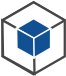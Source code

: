 <?xml version="1.0" encoding="UTF-8"?>
<dia:diagram xmlns:dia="http://www.lysator.liu.se/~alla/dia/">
  <dia:layer name="Fondo" visible="true" active="true">
    <dia:group>
      <dia:group>
        <dia:group>
          <dia:object type="Standard - Polygon" version="0" id="O0">
            <dia:attribute name="obj_pos">
              <dia:point val="2.499,4.3"/>
            </dia:attribute>
            <dia:attribute name="obj_bb">
              <dia:rectangle val="0.884,0.634;4.116,4.366"/>
            </dia:attribute>
            <dia:attribute name="poly_points">
              <dia:point val="2.499,4.3"/>
              <dia:point val="0.941,3.4"/>
              <dia:point val="0.941,1.599"/>
              <dia:point val="2.501,0.7"/>
              <dia:point val="4.059,1.601"/>
              <dia:point val="4.059,3.401"/>
            </dia:attribute>
            <dia:attribute name="line_color">
              <dia:color val="#464646"/>
            </dia:attribute>
            <dia:attribute name="line_width">
              <dia:real val="0.114"/>
            </dia:attribute>
            <dia:attribute name="show_background">
              <dia:boolean val="true"/>
            </dia:attribute>
          </dia:object>
          <dia:object type="Standard - Polygon" version="0" id="O1">
            <dia:attribute name="obj_pos">
              <dia:point val="0.942,1.599"/>
            </dia:attribute>
            <dia:attribute name="obj_bb">
              <dia:rectangle val="0.885,0.634;4.115,2.566"/>
            </dia:attribute>
            <dia:attribute name="poly_points">
              <dia:point val="0.942,1.599"/>
              <dia:point val="0.942,1.6"/>
              <dia:point val="2.499,2.5"/>
              <dia:point val="4.059,1.601"/>
              <dia:point val="4.059,1.6"/>
              <dia:point val="2.501,0.7"/>
            </dia:attribute>
            <dia:attribute name="line_color">
              <dia:color val="#464646"/>
            </dia:attribute>
            <dia:attribute name="line_width">
              <dia:real val="0.114"/>
            </dia:attribute>
            <dia:attribute name="show_background">
              <dia:boolean val="true"/>
            </dia:attribute>
          </dia:object>
          <dia:object type="Standard - Polygon" version="0" id="O2">
            <dia:attribute name="obj_pos">
              <dia:point val="0.941,1.6"/>
            </dia:attribute>
            <dia:attribute name="obj_bb">
              <dia:rectangle val="0.883,1.534;2.602,4.342"/>
            </dia:attribute>
            <dia:attribute name="poly_points">
              <dia:point val="0.941,1.6"/>
              <dia:point val="0.941,1.6"/>
              <dia:point val="0.971,3.399"/>
              <dia:point val="2.545,4.273"/>
              <dia:point val="2.545,4.273"/>
              <dia:point val="2.515,2.474"/>
            </dia:attribute>
            <dia:attribute name="line_color">
              <dia:color val="#464646"/>
            </dia:attribute>
            <dia:attribute name="line_width">
              <dia:real val="0.114"/>
            </dia:attribute>
            <dia:attribute name="show_background">
              <dia:boolean val="true"/>
            </dia:attribute>
          </dia:object>
        </dia:group>
        <dia:group>
          <dia:object type="Standard - Polygon" version="0" id="O3">
            <dia:attribute name="obj_pos">
              <dia:point val="2.5,3.484"/>
            </dia:attribute>
            <dia:attribute name="obj_bb">
              <dia:rectangle val="1.61,1.472;3.391,3.528"/>
            </dia:attribute>
            <dia:attribute name="poly_points">
              <dia:point val="2.5,3.484"/>
              <dia:point val="1.648,2.992"/>
              <dia:point val="1.648,2.008"/>
              <dia:point val="2.5,1.516"/>
              <dia:point val="3.353,2.008"/>
              <dia:point val="3.352,2.993"/>
            </dia:attribute>
            <dia:attribute name="line_color">
              <dia:color val="#ffffff"/>
            </dia:attribute>
            <dia:attribute name="line_width">
              <dia:real val="0.076"/>
            </dia:attribute>
            <dia:attribute name="inner_color">
              <dia:color val="#115193"/>
            </dia:attribute>
            <dia:attribute name="show_background">
              <dia:boolean val="true"/>
            </dia:attribute>
          </dia:object>
          <dia:object type="Standard - Polygon" version="0" id="O4">
            <dia:attribute name="obj_pos">
              <dia:point val="1.648,2.008"/>
            </dia:attribute>
            <dia:attribute name="obj_bb">
              <dia:rectangle val="1.61,1.472;3.39,2.544"/>
            </dia:attribute>
            <dia:attribute name="poly_points">
              <dia:point val="1.648,2.008"/>
              <dia:point val="1.648,2.008"/>
              <dia:point val="2.5,2.5"/>
              <dia:point val="3.352,2.008"/>
              <dia:point val="3.352,2.008"/>
              <dia:point val="2.5,1.516"/>
            </dia:attribute>
            <dia:attribute name="line_color">
              <dia:color val="#ffffff"/>
            </dia:attribute>
            <dia:attribute name="line_width">
              <dia:real val="0.076"/>
            </dia:attribute>
            <dia:attribute name="inner_color">
              <dia:color val="#115193"/>
            </dia:attribute>
            <dia:attribute name="show_background">
              <dia:boolean val="true"/>
            </dia:attribute>
          </dia:object>
          <dia:object type="Standard - Polygon" version="0" id="O5">
            <dia:attribute name="obj_pos">
              <dia:point val="1.648,2.008"/>
            </dia:attribute>
            <dia:attribute name="obj_bb">
              <dia:rectangle val="1.609,1.961;2.563,3.511"/>
            </dia:attribute>
            <dia:attribute name="poly_points">
              <dia:point val="1.648,2.008"/>
              <dia:point val="1.648,2.008"/>
              <dia:point val="1.664,2.992"/>
              <dia:point val="2.525,3.469"/>
              <dia:point val="2.525,3.469"/>
              <dia:point val="2.508,2.486"/>
            </dia:attribute>
            <dia:attribute name="line_color">
              <dia:color val="#ffffff"/>
            </dia:attribute>
            <dia:attribute name="line_width">
              <dia:real val="0.076"/>
            </dia:attribute>
            <dia:attribute name="inner_color">
              <dia:color val="#115193"/>
            </dia:attribute>
            <dia:attribute name="show_background">
              <dia:boolean val="true"/>
            </dia:attribute>
          </dia:object>
        </dia:group>
      </dia:group>
    </dia:group>
  </dia:layer>
</dia:diagram>
